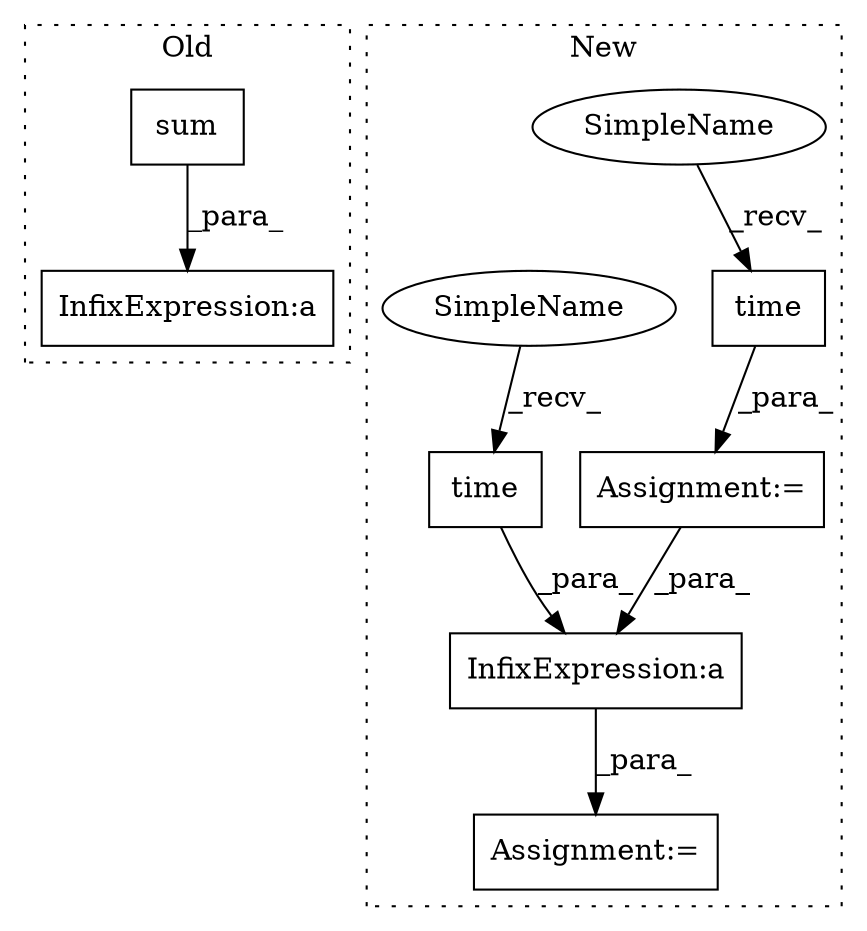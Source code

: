 digraph G {
subgraph cluster0 {
1 [label="sum" a="32" s="6213,6333" l="13,-3" shape="box"];
3 [label="InfixExpression:a" a="27" s="6330" l="3" shape="box"];
label = "Old";
style="dotted";
}
subgraph cluster1 {
2 [label="time" a="32" s="7950" l="6" shape="box"];
4 [label="Assignment:=" a="7" s="7944" l="1" shape="box"];
5 [label="InfixExpression:a" a="27" s="8072" l="3" shape="box"];
6 [label="time" a="32" s="8066" l="6" shape="box"];
7 [label="Assignment:=" a="7" s="8053" l="2" shape="box"];
8 [label="SimpleName" a="42" s="7945" l="4" shape="ellipse"];
9 [label="SimpleName" a="42" s="8061" l="4" shape="ellipse"];
label = "New";
style="dotted";
}
1 -> 3 [label="_para_"];
2 -> 4 [label="_para_"];
4 -> 5 [label="_para_"];
5 -> 7 [label="_para_"];
6 -> 5 [label="_para_"];
8 -> 2 [label="_recv_"];
9 -> 6 [label="_recv_"];
}